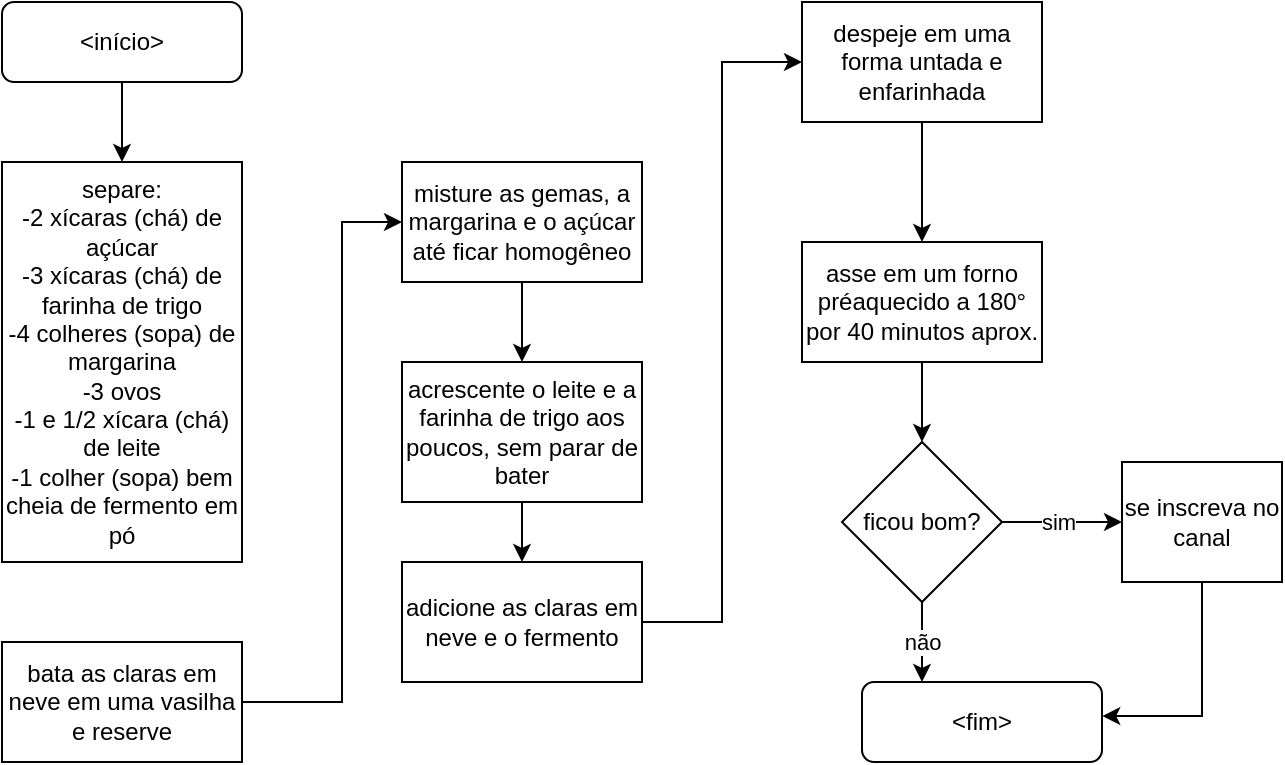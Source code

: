 <mxfile version="21.7.0" type="github">
  <diagram name="Página-1" id="OjL-2Up-HdLbDBdXpQpn">
    <mxGraphModel dx="1434" dy="782" grid="1" gridSize="10" guides="1" tooltips="1" connect="1" arrows="1" fold="1" page="1" pageScale="1" pageWidth="827" pageHeight="1169" math="0" shadow="0">
      <root>
        <mxCell id="0" />
        <mxCell id="1" parent="0" />
        <mxCell id="GiEFZo3kaDlm1XvMZs04-17" value="" style="edgeStyle=orthogonalEdgeStyle;rounded=0;orthogonalLoop=1;jettySize=auto;html=1;" parent="1" source="GiEFZo3kaDlm1XvMZs04-1" target="GiEFZo3kaDlm1XvMZs04-3" edge="1">
          <mxGeometry relative="1" as="geometry" />
        </mxCell>
        <mxCell id="GiEFZo3kaDlm1XvMZs04-1" value="&amp;lt;início&amp;gt;" style="rounded=1;whiteSpace=wrap;html=1;" parent="1" vertex="1">
          <mxGeometry x="120" y="40" width="120" height="40" as="geometry" />
        </mxCell>
        <mxCell id="GiEFZo3kaDlm1XvMZs04-2" value="&amp;lt;fim&amp;gt;" style="rounded=1;whiteSpace=wrap;html=1;" parent="1" vertex="1">
          <mxGeometry x="550" y="380" width="120" height="40" as="geometry" />
        </mxCell>
        <mxCell id="GiEFZo3kaDlm1XvMZs04-3" value="separe:&lt;br&gt;-2 xícaras (chá) de açúcar&lt;br&gt;-3 xícaras (chá) de farinha de trigo&lt;br&gt;-4 colheres (sopa) de margarina&lt;br&gt;-3 ovos&lt;br&gt;-1 e 1/2 xícara (chá) de leite&lt;br&gt;-1 colher (sopa) bem cheia de fermento em pó" style="rounded=0;whiteSpace=wrap;html=1;" parent="1" vertex="1">
          <mxGeometry x="120" y="120" width="120" height="200" as="geometry" />
        </mxCell>
        <mxCell id="GiEFZo3kaDlm1XvMZs04-8" value="" style="edgeStyle=orthogonalEdgeStyle;rounded=0;orthogonalLoop=1;jettySize=auto;html=1;entryX=0;entryY=0.5;entryDx=0;entryDy=0;exitX=1;exitY=0.5;exitDx=0;exitDy=0;" parent="1" source="KOswqhCLmxAA5NC92gFx-1" target="GiEFZo3kaDlm1XvMZs04-5" edge="1">
          <mxGeometry relative="1" as="geometry">
            <mxPoint x="240" y="597.5" as="sourcePoint" />
            <mxPoint x="410" y="270" as="targetPoint" />
            <Array as="points">
              <mxPoint x="290" y="390" />
              <mxPoint x="290" y="150" />
            </Array>
          </mxGeometry>
        </mxCell>
        <mxCell id="GiEFZo3kaDlm1XvMZs04-9" value="" style="edgeStyle=orthogonalEdgeStyle;rounded=0;orthogonalLoop=1;jettySize=auto;html=1;" parent="1" source="GiEFZo3kaDlm1XvMZs04-5" target="GiEFZo3kaDlm1XvMZs04-6" edge="1">
          <mxGeometry relative="1" as="geometry" />
        </mxCell>
        <mxCell id="GiEFZo3kaDlm1XvMZs04-5" value="misture as gemas, a margarina e o açúcar até ficar homogêneo" style="rounded=0;whiteSpace=wrap;html=1;" parent="1" vertex="1">
          <mxGeometry x="320" y="120" width="120" height="60" as="geometry" />
        </mxCell>
        <mxCell id="GiEFZo3kaDlm1XvMZs04-11" value="" style="edgeStyle=orthogonalEdgeStyle;rounded=0;orthogonalLoop=1;jettySize=auto;html=1;" parent="1" source="GiEFZo3kaDlm1XvMZs04-6" target="GiEFZo3kaDlm1XvMZs04-10" edge="1">
          <mxGeometry relative="1" as="geometry" />
        </mxCell>
        <mxCell id="GiEFZo3kaDlm1XvMZs04-6" value="acrescente o leite e a farinha de trigo aos poucos, sem parar de bater" style="rounded=0;whiteSpace=wrap;html=1;" parent="1" vertex="1">
          <mxGeometry x="320" y="220" width="120" height="70" as="geometry" />
        </mxCell>
        <mxCell id="GiEFZo3kaDlm1XvMZs04-13" style="edgeStyle=orthogonalEdgeStyle;rounded=0;orthogonalLoop=1;jettySize=auto;html=1;entryX=0;entryY=0.5;entryDx=0;entryDy=0;" parent="1" source="GiEFZo3kaDlm1XvMZs04-10" target="GiEFZo3kaDlm1XvMZs04-12" edge="1">
          <mxGeometry relative="1" as="geometry" />
        </mxCell>
        <mxCell id="GiEFZo3kaDlm1XvMZs04-10" value="adicione as claras em neve e o fermento" style="rounded=0;whiteSpace=wrap;html=1;" parent="1" vertex="1">
          <mxGeometry x="320" y="320" width="120" height="60" as="geometry" />
        </mxCell>
        <mxCell id="GiEFZo3kaDlm1XvMZs04-15" value="" style="edgeStyle=orthogonalEdgeStyle;rounded=0;orthogonalLoop=1;jettySize=auto;html=1;" parent="1" source="GiEFZo3kaDlm1XvMZs04-12" target="GiEFZo3kaDlm1XvMZs04-14" edge="1">
          <mxGeometry relative="1" as="geometry" />
        </mxCell>
        <mxCell id="GiEFZo3kaDlm1XvMZs04-12" value="despeje em uma forma untada e enfarinhada" style="rounded=0;whiteSpace=wrap;html=1;" parent="1" vertex="1">
          <mxGeometry x="520" y="40" width="120" height="60" as="geometry" />
        </mxCell>
        <mxCell id="GiEFZo3kaDlm1XvMZs04-20" value="" style="edgeStyle=orthogonalEdgeStyle;rounded=0;orthogonalLoop=1;jettySize=auto;html=1;entryX=0.5;entryY=0;entryDx=0;entryDy=0;" parent="1" source="GiEFZo3kaDlm1XvMZs04-14" target="GiEFZo3kaDlm1XvMZs04-22" edge="1">
          <mxGeometry relative="1" as="geometry">
            <mxPoint x="580" y="270" as="targetPoint" />
          </mxGeometry>
        </mxCell>
        <mxCell id="GiEFZo3kaDlm1XvMZs04-14" value="asse em um forno préaquecido a 180° por 40 minutos aprox." style="rounded=0;whiteSpace=wrap;html=1;" parent="1" vertex="1">
          <mxGeometry x="520" y="160" width="120" height="60" as="geometry" />
        </mxCell>
        <mxCell id="GiEFZo3kaDlm1XvMZs04-30" style="edgeStyle=orthogonalEdgeStyle;rounded=0;orthogonalLoop=1;jettySize=auto;html=1;exitX=1;exitY=0.5;exitDx=0;exitDy=0;" parent="1" source="GiEFZo3kaDlm1XvMZs04-22" target="GiEFZo3kaDlm1XvMZs04-29" edge="1">
          <mxGeometry relative="1" as="geometry" />
        </mxCell>
        <mxCell id="GiEFZo3kaDlm1XvMZs04-33" value="sim" style="edgeLabel;html=1;align=center;verticalAlign=middle;resizable=0;points=[];" parent="GiEFZo3kaDlm1XvMZs04-30" vertex="1" connectable="0">
          <mxGeometry x="-0.074" relative="1" as="geometry">
            <mxPoint as="offset" />
          </mxGeometry>
        </mxCell>
        <mxCell id="GiEFZo3kaDlm1XvMZs04-22" value="ficou bom?" style="rhombus;whiteSpace=wrap;html=1;" parent="1" vertex="1">
          <mxGeometry x="540" y="260" width="80" height="80" as="geometry" />
        </mxCell>
        <mxCell id="GiEFZo3kaDlm1XvMZs04-24" value="" style="endArrow=classic;html=1;rounded=0;entryX=0.25;entryY=0;entryDx=0;entryDy=0;" parent="1" target="GiEFZo3kaDlm1XvMZs04-2" edge="1">
          <mxGeometry relative="1" as="geometry">
            <mxPoint x="580" y="340" as="sourcePoint" />
            <mxPoint x="680" y="340" as="targetPoint" />
          </mxGeometry>
        </mxCell>
        <mxCell id="GiEFZo3kaDlm1XvMZs04-25" value="não" style="edgeLabel;resizable=0;html=1;align=center;verticalAlign=middle;" parent="GiEFZo3kaDlm1XvMZs04-24" connectable="0" vertex="1">
          <mxGeometry relative="1" as="geometry">
            <mxPoint as="offset" />
          </mxGeometry>
        </mxCell>
        <mxCell id="GiEFZo3kaDlm1XvMZs04-34" style="edgeStyle=orthogonalEdgeStyle;rounded=0;orthogonalLoop=1;jettySize=auto;html=1;entryX=1.001;entryY=0.426;entryDx=0;entryDy=0;entryPerimeter=0;" parent="1" source="GiEFZo3kaDlm1XvMZs04-29" target="GiEFZo3kaDlm1XvMZs04-2" edge="1">
          <mxGeometry relative="1" as="geometry">
            <mxPoint x="720" y="400" as="targetPoint" />
            <Array as="points">
              <mxPoint x="720" y="397" />
            </Array>
          </mxGeometry>
        </mxCell>
        <mxCell id="GiEFZo3kaDlm1XvMZs04-29" value="se inscreva no canal" style="rounded=0;whiteSpace=wrap;html=1;" parent="1" vertex="1">
          <mxGeometry x="680" y="270" width="80" height="60" as="geometry" />
        </mxCell>
        <mxCell id="KOswqhCLmxAA5NC92gFx-1" value="bata as claras em neve em uma vasilha e reserve" style="rounded=0;whiteSpace=wrap;html=1;" vertex="1" parent="1">
          <mxGeometry x="120" y="360" width="120" height="60" as="geometry" />
        </mxCell>
      </root>
    </mxGraphModel>
  </diagram>
</mxfile>
